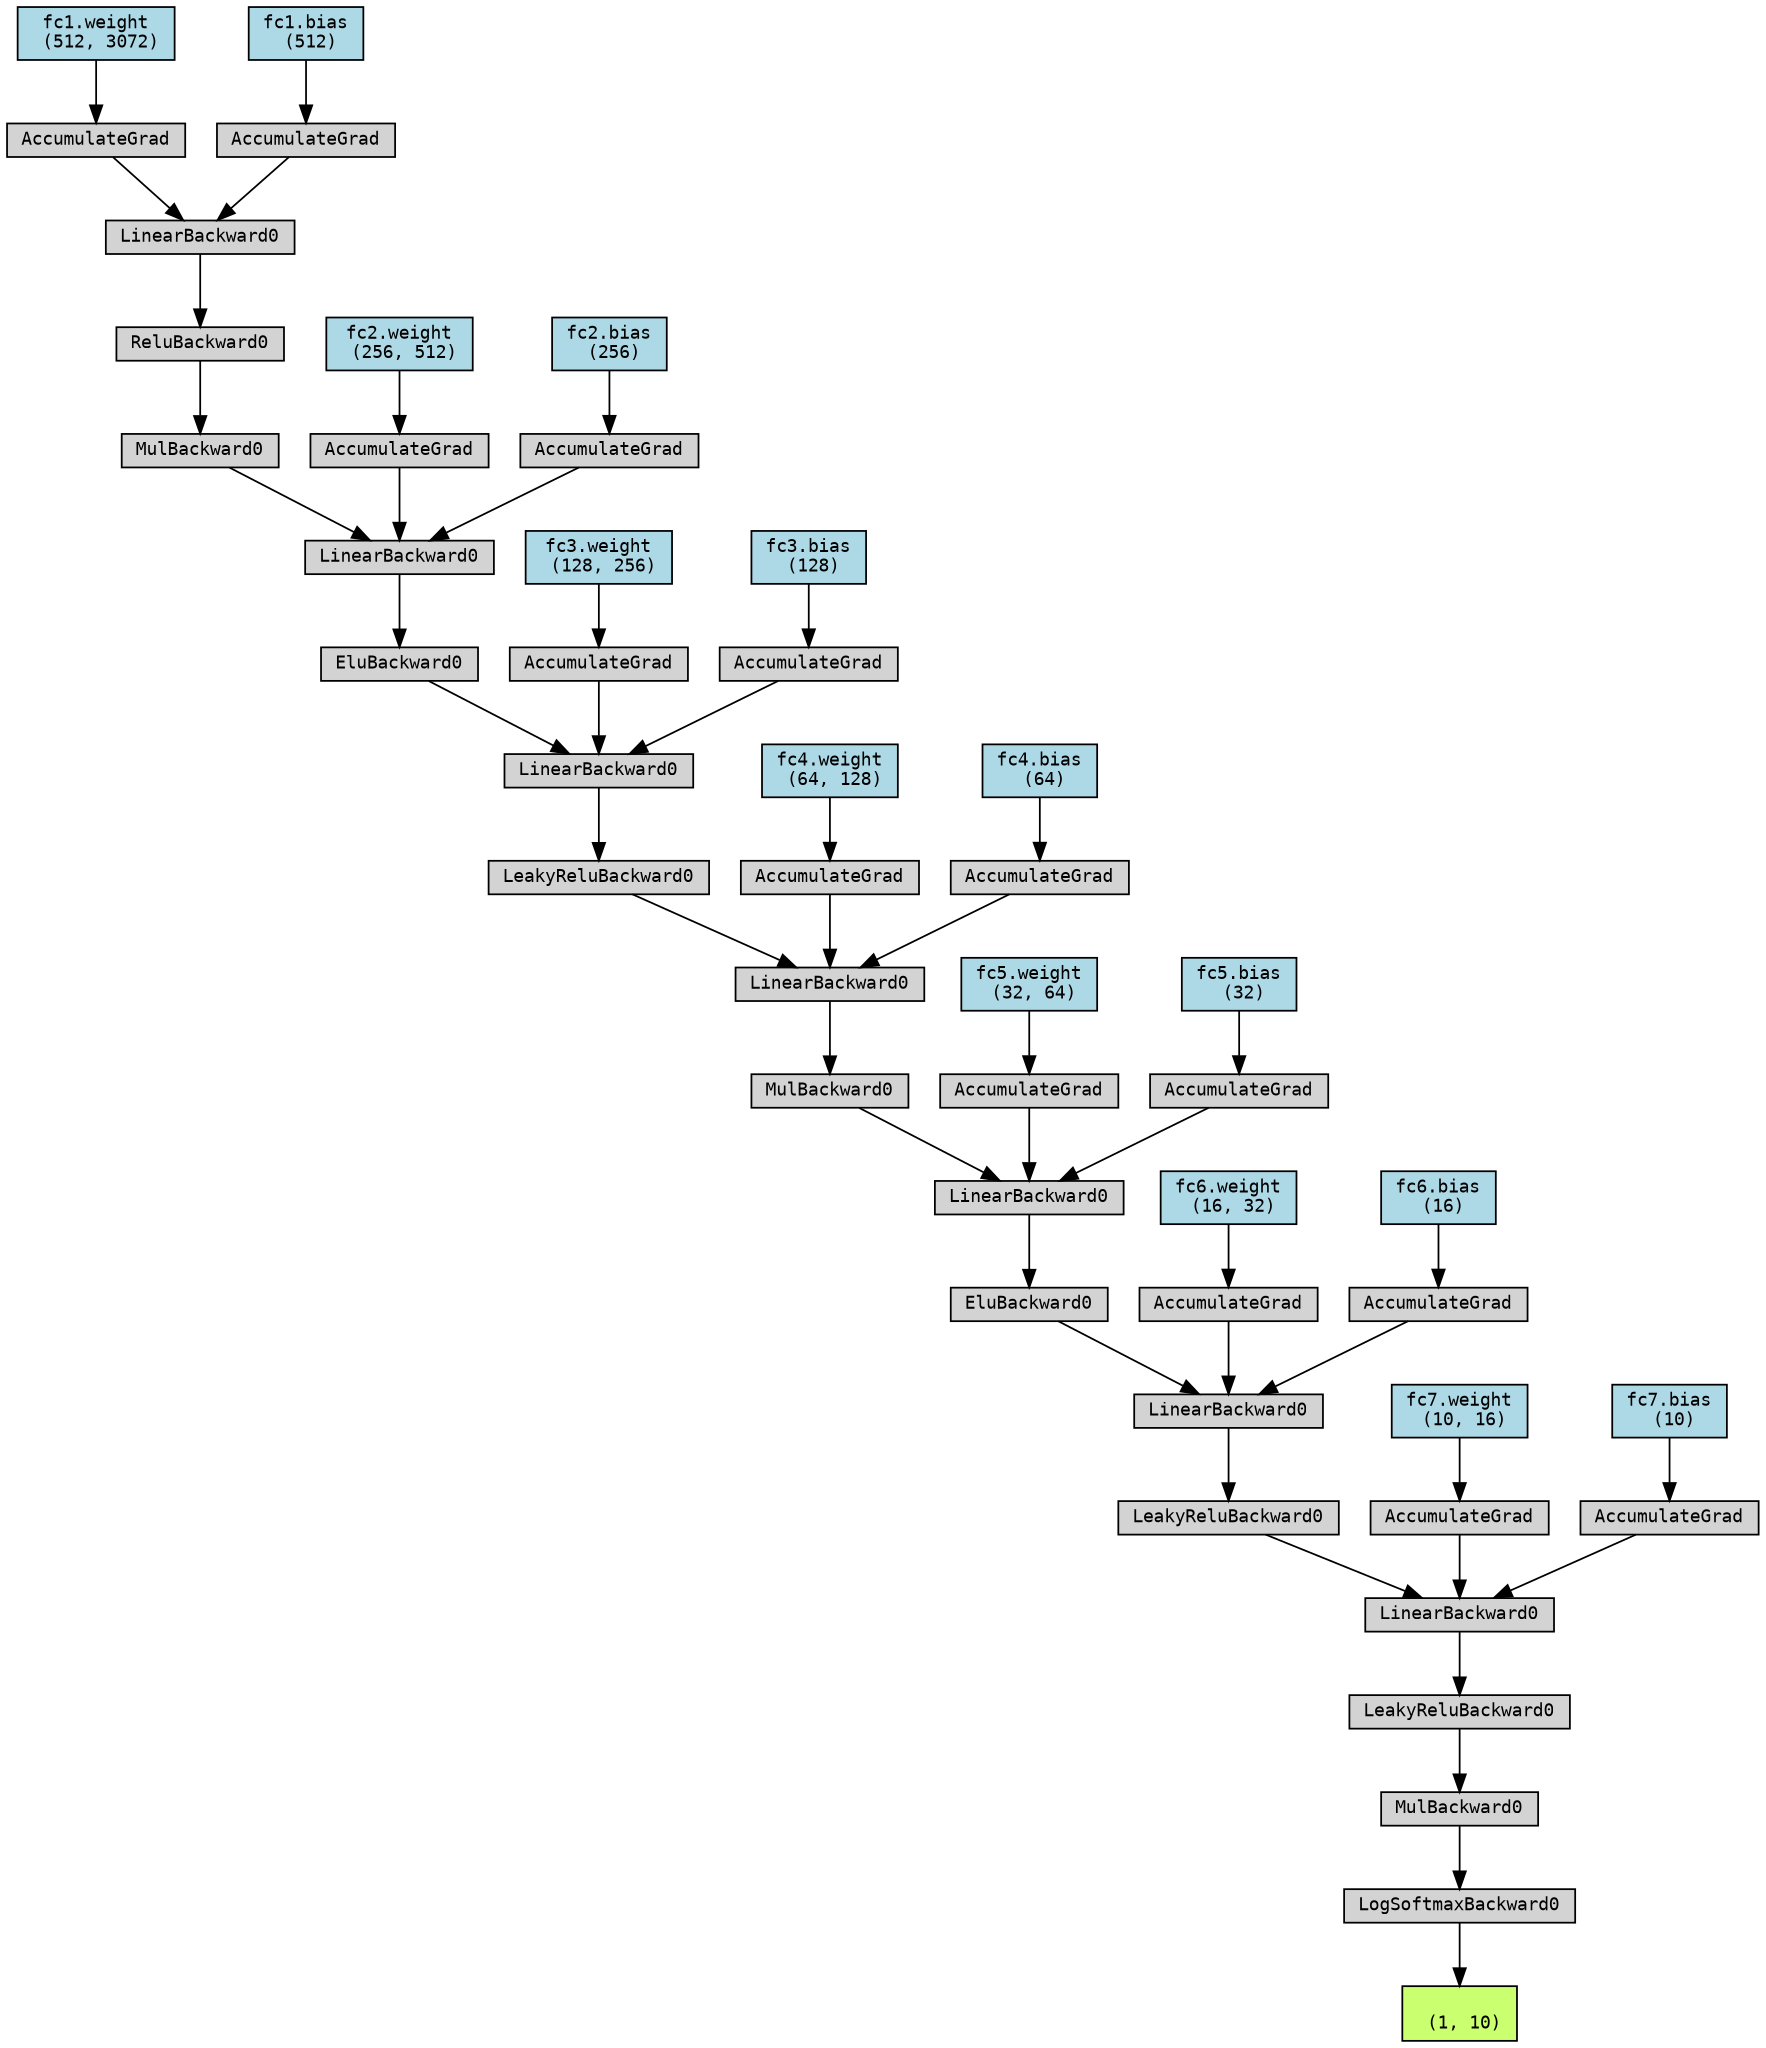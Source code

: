 digraph {
	graph [size="13.65,13.65"]
	node [align=left fontname=monospace fontsize=10 height=0.2 ranksep=0.1 shape=box style=filled]
	7683311632 [label="
 (1, 10)" fillcolor=darkolivegreen1]
	7683144096 [label=LogSoftmaxBackward0]
	7683143952 -> 7683144096
	7683143952 [label=MulBackward0]
	7683143712 -> 7683143952
	7683143712 [label=LeakyReluBackward0]
	7683143664 -> 7683143712
	7683143664 [label=LinearBackward0]
	7683143568 -> 7683143664
	7683143568 [label=LeakyReluBackward0]
	7683143280 -> 7683143568
	7683143280 [label=LinearBackward0]
	7683143136 -> 7683143280
	7683143136 [label=EluBackward0]
	7683142992 -> 7683143136
	7683142992 [label=LinearBackward0]
	7683142848 -> 7683142992
	7683142848 [label=MulBackward0]
	7683143424 -> 7683142848
	7683143424 [label=LinearBackward0]
	7683142656 -> 7683143424
	7683142656 [label=LeakyReluBackward0]
	7683141984 -> 7683142656
	7683141984 [label=LinearBackward0]
	7683141744 -> 7683141984
	7683141744 [label=EluBackward0]
	7683141696 -> 7683141744
	7683141696 [label=LinearBackward0]
	7683141456 -> 7683141696
	7683141456 [label=MulBackward0]
	7683144960 -> 7683141456
	7683144960 [label=ReluBackward0]
	7683144816 -> 7683144960
	7683144816 [label=LinearBackward0]
	7683144720 -> 7683144816
	7682121280 [label="fc1.weight
 (512, 3072)" fillcolor=lightblue]
	7682121280 -> 7683144720
	7683144720 [label=AccumulateGrad]
	7683144768 -> 7683144816
	7683309952 [label="fc1.bias
 (512)" fillcolor=lightblue]
	7683309952 -> 7683144768
	7683144768 [label=AccumulateGrad]
	7683141600 -> 7683141696
	7678677360 [label="fc2.weight
 (256, 512)" fillcolor=lightblue]
	7678677360 -> 7683141600
	7683141600 [label=AccumulateGrad]
	7683141792 -> 7683141696
	7681854416 [label="fc2.bias
 (256)" fillcolor=lightblue]
	7681854416 -> 7683141792
	7683141792 [label=AccumulateGrad]
	7683141888 -> 7683141984
	7682119200 [label="fc3.weight
 (128, 256)" fillcolor=lightblue]
	7682119200 -> 7683141888
	7683141888 [label=AccumulateGrad]
	7683142080 -> 7683141984
	6590294720 [label="fc3.bias
 (128)" fillcolor=lightblue]
	6590294720 -> 7683142080
	7683142080 [label=AccumulateGrad]
	7683142752 -> 7683143424
	5097918032 [label="fc4.weight
 (64, 128)" fillcolor=lightblue]
	5097918032 -> 7683142752
	7683142752 [label=AccumulateGrad]
	7683143520 -> 7683143424
	6581877744 [label="fc4.bias
 (64)" fillcolor=lightblue]
	6581877744 -> 7683143520
	7683143520 [label=AccumulateGrad]
	7683142944 -> 7683142992
	7683320992 [label="fc5.weight
 (32, 64)" fillcolor=lightblue]
	7683320992 -> 7683142944
	7683142944 [label=AccumulateGrad]
	7683143040 -> 7683142992
	7683321312 [label="fc5.bias
 (32)" fillcolor=lightblue]
	7683321312 -> 7683143040
	7683143040 [label=AccumulateGrad]
	7683143232 -> 7683143280
	7683315392 [label="fc6.weight
 (16, 32)" fillcolor=lightblue]
	7683315392 -> 7683143232
	7683143232 [label=AccumulateGrad]
	7683143328 -> 7683143280
	7683322112 [label="fc6.bias
 (16)" fillcolor=lightblue]
	7683322112 -> 7683143328
	7683143328 [label=AccumulateGrad]
	7683143760 -> 7683143664
	7683316352 [label="fc7.weight
 (10, 16)" fillcolor=lightblue]
	7683316352 -> 7683143760
	7683143760 [label=AccumulateGrad]
	7683138720 -> 7683143664
	7683315472 [label="fc7.bias
 (10)" fillcolor=lightblue]
	7683315472 -> 7683138720
	7683138720 [label=AccumulateGrad]
	7683144096 -> 7683311632
}
